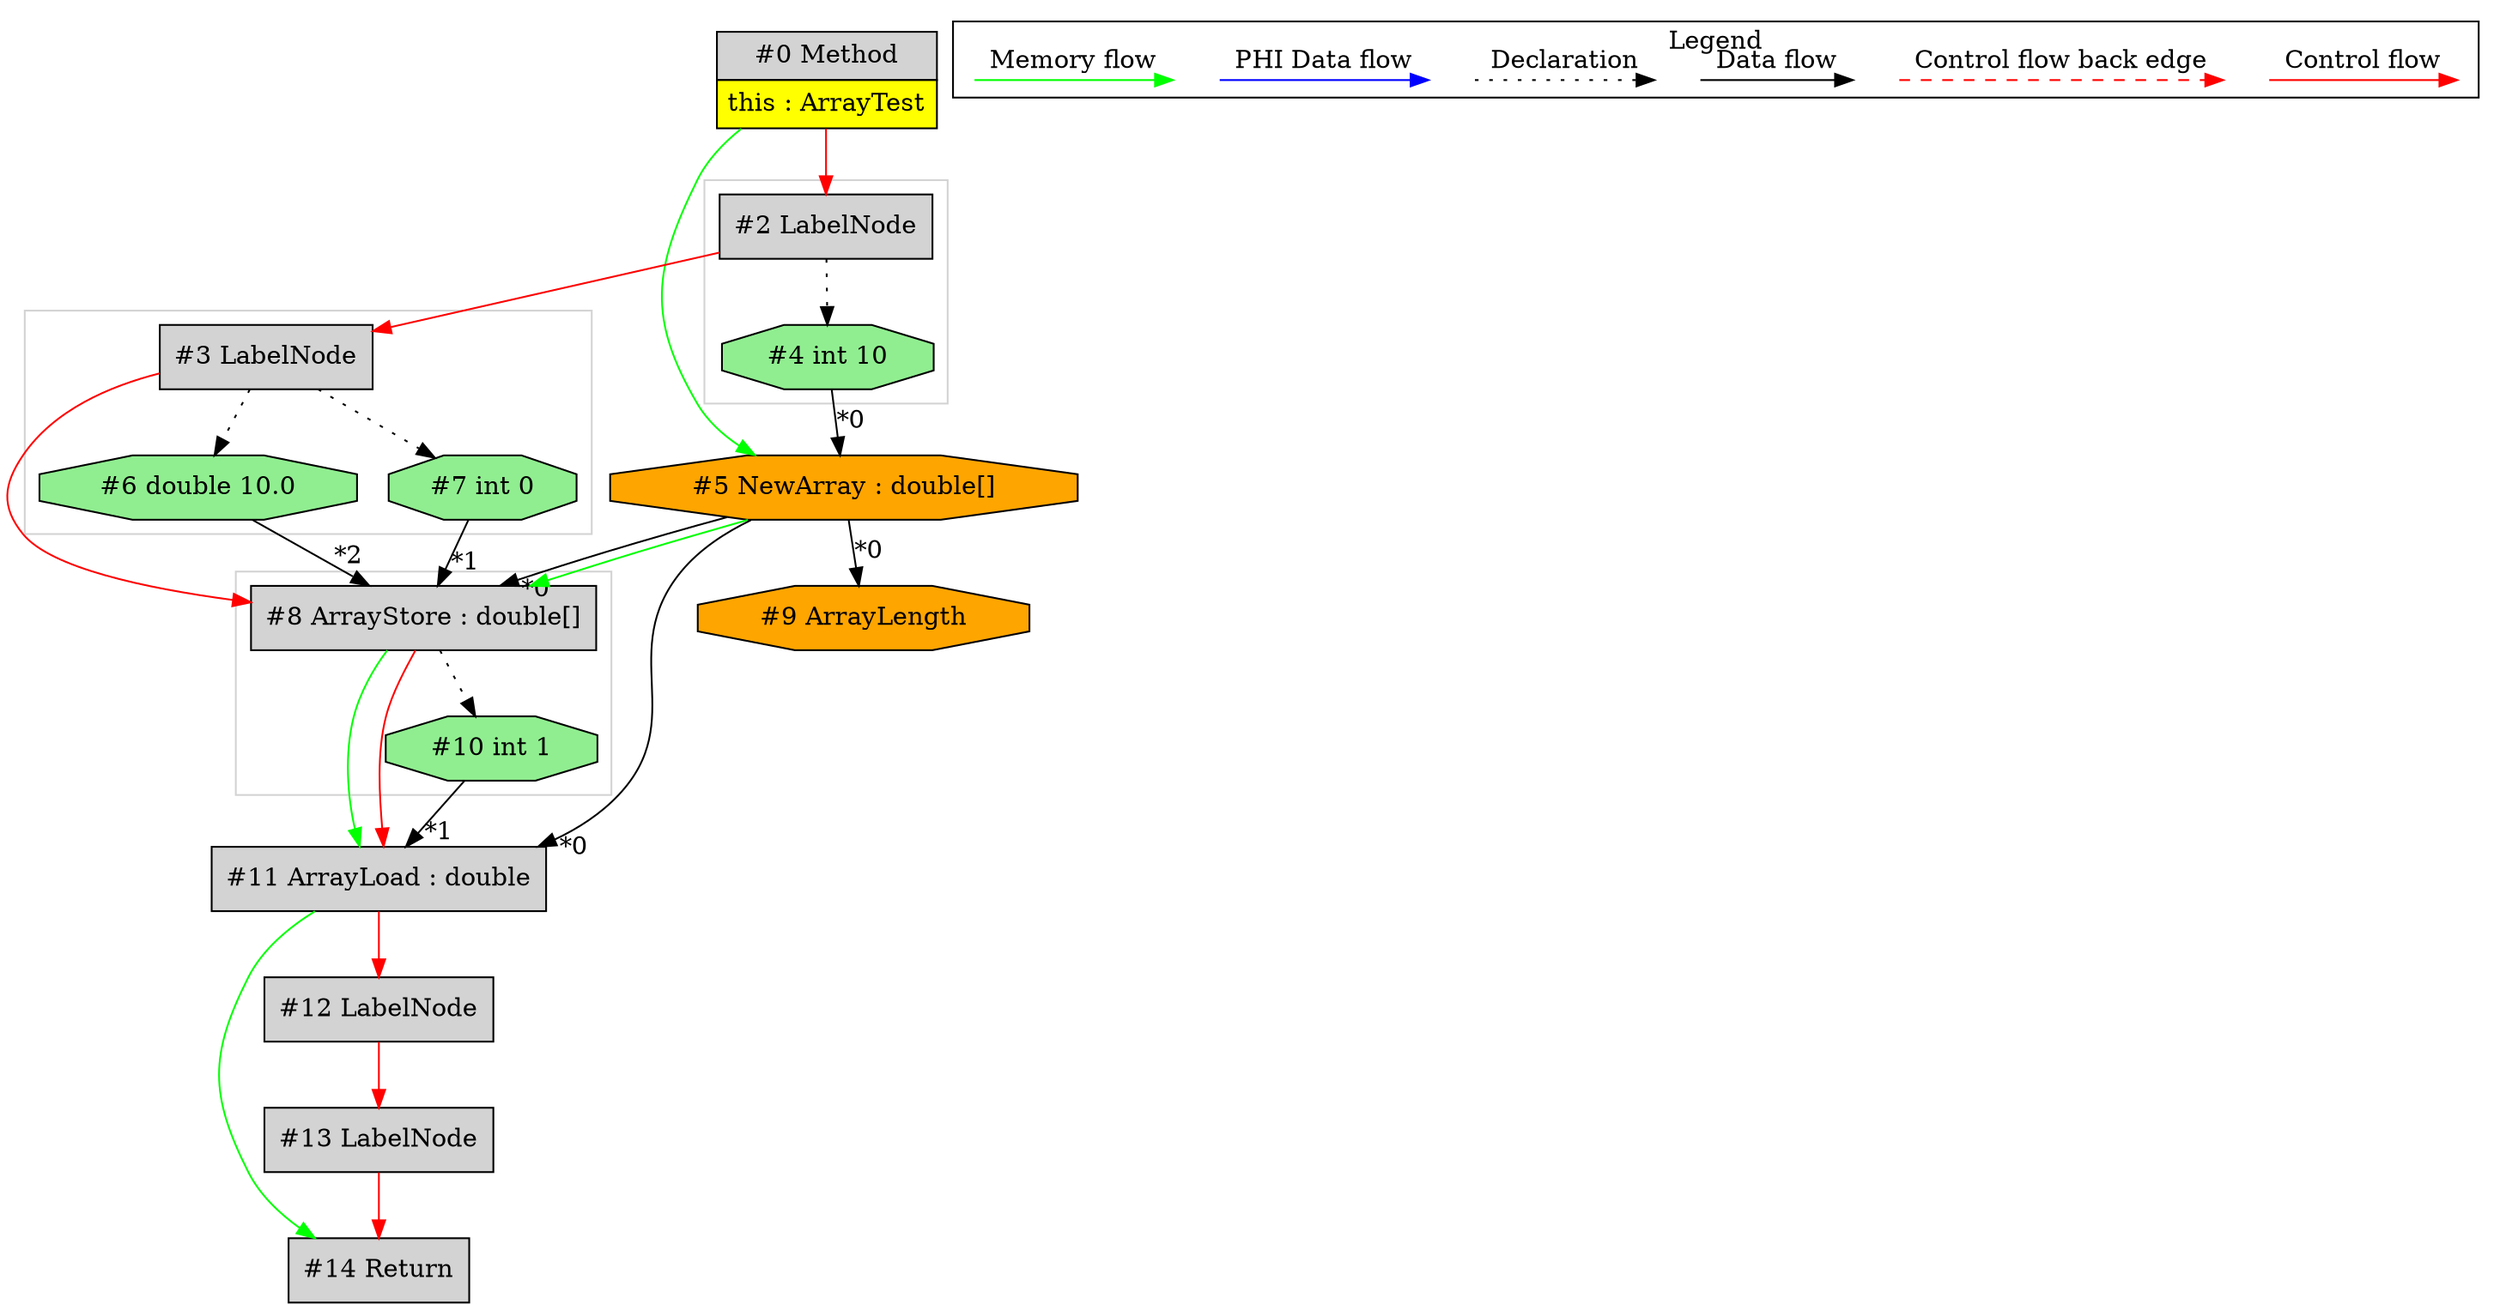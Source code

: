 digraph {
 ordering="in";
 node0[margin="0", label=<<table border="0" cellborder="1" cellspacing="0" cellpadding="5"><tr><td colspan="1">#0 Method</td></tr><tr><td port="prj1" bgcolor="yellow">this : ArrayTest</td></tr></table>>,shape=none, fillcolor=lightgrey, style=filled];
 node5[label="#5 NewArray : double[]",shape=octagon, fillcolor=orange, style=filled];
 node4 -> node5[headlabel="*0", labeldistance=2];
 node0 -> node5[labeldistance=2, color=green, constraint=false];
 node4[label="#4 int 10",shape=octagon, fillcolor=lightgreen, style=filled];
 node2 -> node4[style=dotted];
 node2[label="#2 LabelNode",shape=box, fillcolor=lightgrey, style=filled];
 node0 -> node2[labeldistance=2, color=red, fontcolor=red];
 node3[label="#3 LabelNode",shape=box, fillcolor=lightgrey, style=filled];
 node2 -> node3[labeldistance=2, color=red, fontcolor=red];
 node8[label="#8 ArrayStore : double[]",shape=box, fillcolor=lightgrey, style=filled];
 node5 -> node8[headlabel="*0", labeldistance=2];
 node7 -> node8[headlabel="*1", labeldistance=2];
 node6 -> node8[headlabel="*2", labeldistance=2];
 node5 -> node8[labeldistance=2, color=green, constraint=false];
 node3 -> node8[labeldistance=2, color=red, fontcolor=red];
 node6[label="#6 double 10.0",shape=octagon, fillcolor=lightgreen, style=filled];
 node3 -> node6[style=dotted];
 node7[label="#7 int 0",shape=octagon, fillcolor=lightgreen, style=filled];
 node3 -> node7[style=dotted];
 node11[label="#11 ArrayLoad : double",shape=box, fillcolor=lightgrey, style=filled];
 node5 -> node11[headlabel="*0", labeldistance=2];
 node10 -> node11[headlabel="*1", labeldistance=2];
 node8 -> node11[labeldistance=2, color=green, constraint=false];
 node8 -> node11[labeldistance=2, color=red, fontcolor=red];
 node10[label="#10 int 1",shape=octagon, fillcolor=lightgreen, style=filled];
 node8 -> node10[style=dotted];
 node14[label="#14 Return",shape=box, fillcolor=lightgrey, style=filled];
 node13 -> node14[labeldistance=2, color=red, fontcolor=red];
 node11 -> node14[labeldistance=2, color=green, constraint=false];
 node13[label="#13 LabelNode",shape=box, fillcolor=lightgrey, style=filled];
 node12 -> node13[labeldistance=2, color=red, fontcolor=red];
 node12[label="#12 LabelNode",shape=box, fillcolor=lightgrey, style=filled];
 node11 -> node12[labeldistance=2, color=red, fontcolor=red];
 node9[label="#9 ArrayLength",shape=octagon, fillcolor=orange, style=filled];
 node5 -> node9[headlabel="*0", labeldistance=2];
 subgraph cluster_0 {
  color=lightgray;
  node3;
  node6;
  node7;
 }
 subgraph cluster_1 {
  color=lightgray;
  node2;
  node4;
 }
 subgraph cluster_2 {
  color=lightgray;
  node8;
  node10;
 }
 subgraph cluster_000 {
  label = "Legend";
  node [shape=point]
  {
   rank=same;
   c0 [style = invis];
   c1 [style = invis];
   c2 [style = invis];
   c3 [style = invis];
   d0 [style = invis];
   d1 [style = invis];
   d2 [style = invis];
   d3 [style = invis];
   d4 [style = invis];
   d5 [style = invis];
   d6 [style = invis];
   d7 [style = invis];
  }
  c0 -> c1 [label="Control flow", style=solid, color=red]
  c2 -> c3 [label="Control flow back edge", style=dashed, color=red]
  d0 -> d1 [label="Data flow"]
  d2 -> d3 [label="Declaration", style=dotted]
  d4 -> d5 [label="PHI Data flow", color=blue]
  d6 -> d7 [label="Memory flow", color=green]
 }

}
